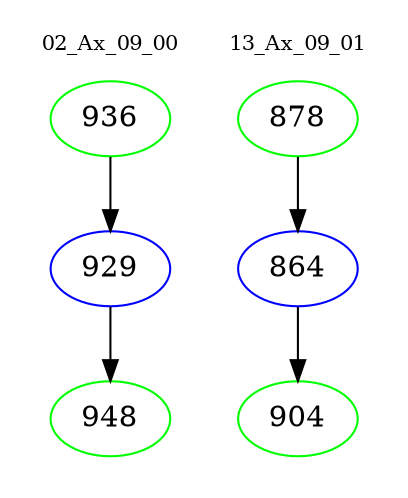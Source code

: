 digraph{
subgraph cluster_0 {
color = white
label = "02_Ax_09_00";
fontsize=10;
T0_936 [label="936", color="green"]
T0_936 -> T0_929 [color="black"]
T0_929 [label="929", color="blue"]
T0_929 -> T0_948 [color="black"]
T0_948 [label="948", color="green"]
}
subgraph cluster_1 {
color = white
label = "13_Ax_09_01";
fontsize=10;
T1_878 [label="878", color="green"]
T1_878 -> T1_864 [color="black"]
T1_864 [label="864", color="blue"]
T1_864 -> T1_904 [color="black"]
T1_904 [label="904", color="green"]
}
}
